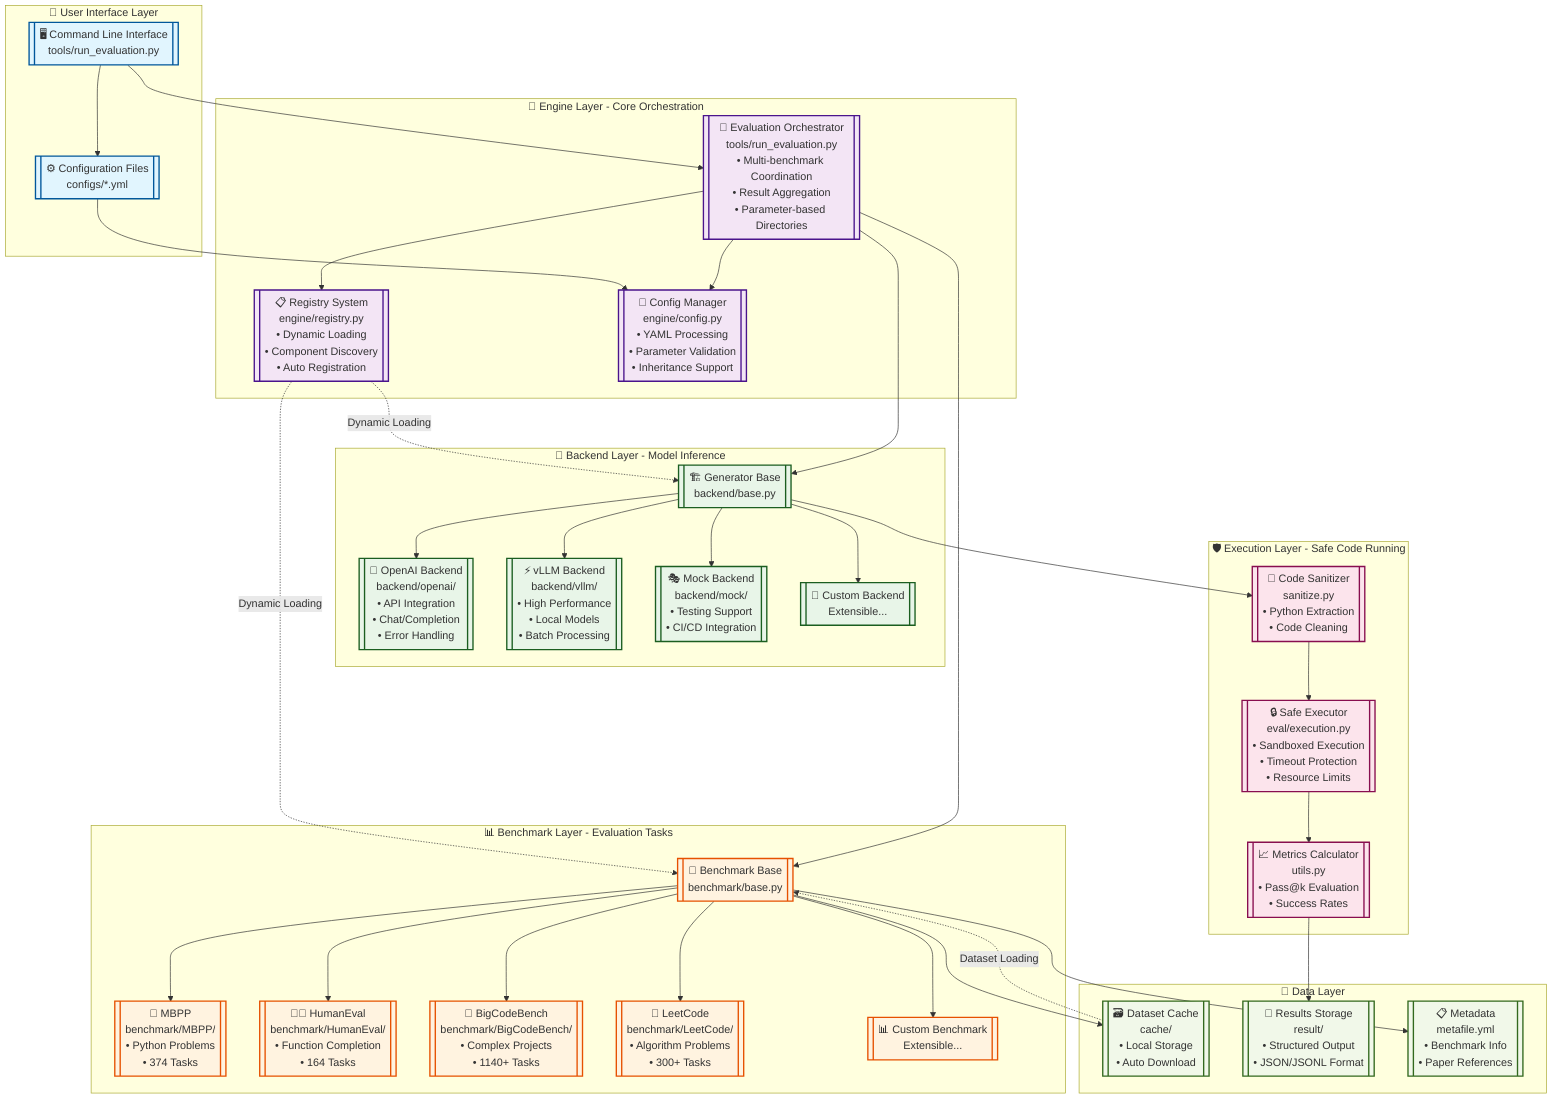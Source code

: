 graph TB
    subgraph "🎯 User Interface Layer"
        CLI[["🖥️ Command Line Interface<br/>tools/run_evaluation.py"]]
        CONFIG[["⚙️ Configuration Files<br/>configs/*.yml"]]
    end
    
    subgraph "🚀 Engine Layer - Core Orchestration"
        REGISTRY[["📋 Registry System<br/>engine/registry.py<br/>• Dynamic Loading<br/>• Component Discovery<br/>• Auto Registration"]]
        CONFIGMGR[["🔧 Config Manager<br/>engine/config.py<br/>• YAML Processing<br/>• Parameter Validation<br/>• Inheritance Support"]]
        ORCHESTRATOR[["🎵 Evaluation Orchestrator<br/>tools/run_evaluation.py<br/>• Multi-benchmark Coordination<br/>• Result Aggregation<br/>• Parameter-based Directories"]]
    end
    
    subgraph "🔌 Backend Layer - Model Inference"
        BACKEND_BASE[["🏗️ Generator Base<br/>backend/base.py"]]
        OPENAI[["🤖 OpenAI Backend<br/>backend/openai/<br/>• API Integration<br/>• Chat/Completion<br/>• Error Handling"]]
        VLLM[["⚡ vLLM Backend<br/>backend/vllm/<br/>• High Performance<br/>• Local Models<br/>• Batch Processing"]]
        MOCK[["🎭 Mock Backend<br/>backend/mock/<br/>• Testing Support<br/>• CI/CD Integration"]]
        CUSTOM_BACKEND[["🔧 Custom Backend<br/>Extensible..."]]
    end
    
    subgraph "📊 Benchmark Layer - Evaluation Tasks"
        BENCHMARK_BASE[["📏 Benchmark Base<br/>benchmark/base.py"]]
        MBPP[["📝 MBPP<br/>benchmark/MBPP/<br/>• Python Problems<br/>• 374 Tasks"]]
        HUMANEVAL[["🧑‍💻 HumanEval<br/>benchmark/HumanEval/<br/>• Function Completion<br/>• 164 Tasks"]]
        BIGCODEBENCH[["🏢 BigCodeBench<br/>benchmark/BigCodeBench/<br/>• Complex Projects<br/>• 1140+ Tasks"]]
        LEETCODE[["🧮 LeetCode<br/>benchmark/LeetCode/<br/>• Algorithm Problems<br/>• 300+ Tasks"]]
        CUSTOM_BENCHMARK[["📊 Custom Benchmark<br/>Extensible..."]]
    end
    
    subgraph "🛡️ Execution Layer - Safe Code Running"
        SANITIZER[["🧹 Code Sanitizer<br/>sanitize.py<br/>• Python Extraction<br/>• Code Cleaning"]]
        EXECUTOR[["🔒 Safe Executor<br/>eval/execution.py<br/>• Sandboxed Execution<br/>• Timeout Protection<br/>• Resource Limits"]]
        METRICS[["📈 Metrics Calculator<br/>utils.py<br/>• Pass@k Evaluation<br/>• Success Rates"]]
    end
    
    subgraph "💾 Data Layer"
        CACHE[["🗃️ Dataset Cache<br/>cache/<br/>• Local Storage<br/>• Auto Download"]]
        RESULTS[["📁 Results Storage<br/>result/<br/>• Structured Output<br/>• JSON/JSONL Format"]]
        METADATA[["📋 Metadata<br/>metafile.yml<br/>• Benchmark Info<br/>• Paper References"]]
    end
    
    %% User Flow
    CLI --> CONFIG
    CONFIG --> CONFIGMGR
    CLI --> ORCHESTRATOR
    
    %% Engine Layer Connections
    ORCHESTRATOR --> REGISTRY
    ORCHESTRATOR --> CONFIGMGR
    REGISTRY -.->|"Dynamic Loading"| BACKEND_BASE
    REGISTRY -.->|"Dynamic Loading"| BENCHMARK_BASE
    
    %% Backend Registration
    BACKEND_BASE --> OPENAI
    BACKEND_BASE --> VLLM
    BACKEND_BASE --> MOCK
    BACKEND_BASE --> CUSTOM_BACKEND
    
    %% Benchmark Registration  
    BENCHMARK_BASE --> MBPP
    BENCHMARK_BASE --> HUMANEVAL
    BENCHMARK_BASE --> BIGCODEBENCH
    BENCHMARK_BASE --> LEETCODE
    BENCHMARK_BASE --> CUSTOM_BENCHMARK
    
    %% Execution Flow
    ORCHESTRATOR --> BACKEND_BASE
    ORCHESTRATOR --> BENCHMARK_BASE
    BACKEND_BASE --> SANITIZER
    SANITIZER --> EXECUTOR
    EXECUTOR --> METRICS
    METRICS --> RESULTS
    
    %% Data Flow
    BENCHMARK_BASE --> CACHE
    BENCHMARK_BASE --> METADATA
    CACHE -.->|"Dataset Loading"| BENCHMARK_BASE
    
    %% Styling
    classDef userLayer fill:#e1f5fe,stroke:#01579b,stroke-width:2px
    classDef engineLayer fill:#f3e5f5,stroke:#4a148c,stroke-width:2px
    classDef backendLayer fill:#e8f5e8,stroke:#1b5e20,stroke-width:2px
    classDef benchmarkLayer fill:#fff3e0,stroke:#e65100,stroke-width:2px
    classDef executionLayer fill:#fce4ec,stroke:#880e4f,stroke-width:2px
    classDef dataLayer fill:#f1f8e9,stroke:#33691e,stroke-width:2px
    
    class CLI,CONFIG userLayer
    class REGISTRY,CONFIGMGR,ORCHESTRATOR engineLayer
    class BACKEND_BASE,OPENAI,VLLM,MOCK,CUSTOM_BACKEND backendLayer
    class BENCHMARK_BASE,MBPP,HUMANEVAL,BIGCODEBENCH,LEETCODE,CUSTOM_BENCHMARK benchmarkLayer
    class SANITIZER,EXECUTOR,METRICS executionLayer
    class CACHE,RESULTS,METADATA dataLayer